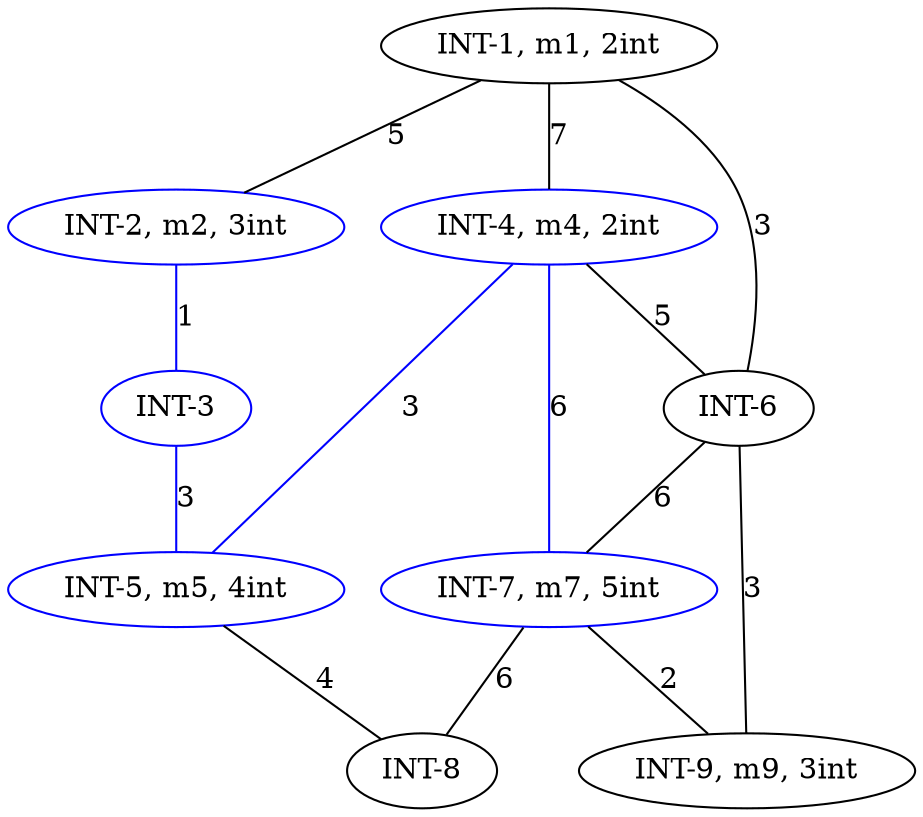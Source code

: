 strict graph G {
  1 [ color="black" label="INT-1, m1, 2int" ];
  2 [ color="blue" label="INT-2, m2, 3int" ];
  3 [ color="blue" label="INT-3" ];
  4 [ color="blue" label="INT-4, m4, 2int" ];
  5 [ color="blue" label="INT-5, m5, 4int" ];
  6 [ color="black" label="INT-6" ];
  7 [ color="blue" label="INT-7, m7, 5int" ];
  8 [ color="black" label="INT-8" ];
  9 [ color="black" label="INT-9, m9, 3int" ];
  1 -- 6 [ color="black" label="3" ];
  1 -- 2 [ color="black" label="5" ];
  1 -- 4 [ color="black" label="7" ];
  4 -- 7 [ color="blue" label="6" ];
  4 -- 5 [ color="blue" label="3" ];
  4 -- 6 [ color="black" label="5" ];
  5 -- 8 [ color="black" label="4" ];
  6 -- 9 [ color="black" label="3" ];
  6 -- 7 [ color="black" label="6" ];
  7 -- 8 [ color="black" label="6" ];
  7 -- 9 [ color="black" label="2" ];
  2 -- 3 [ color="blue" label="1" ];
  3 -- 5 [ color="blue" label="3" ];
}
